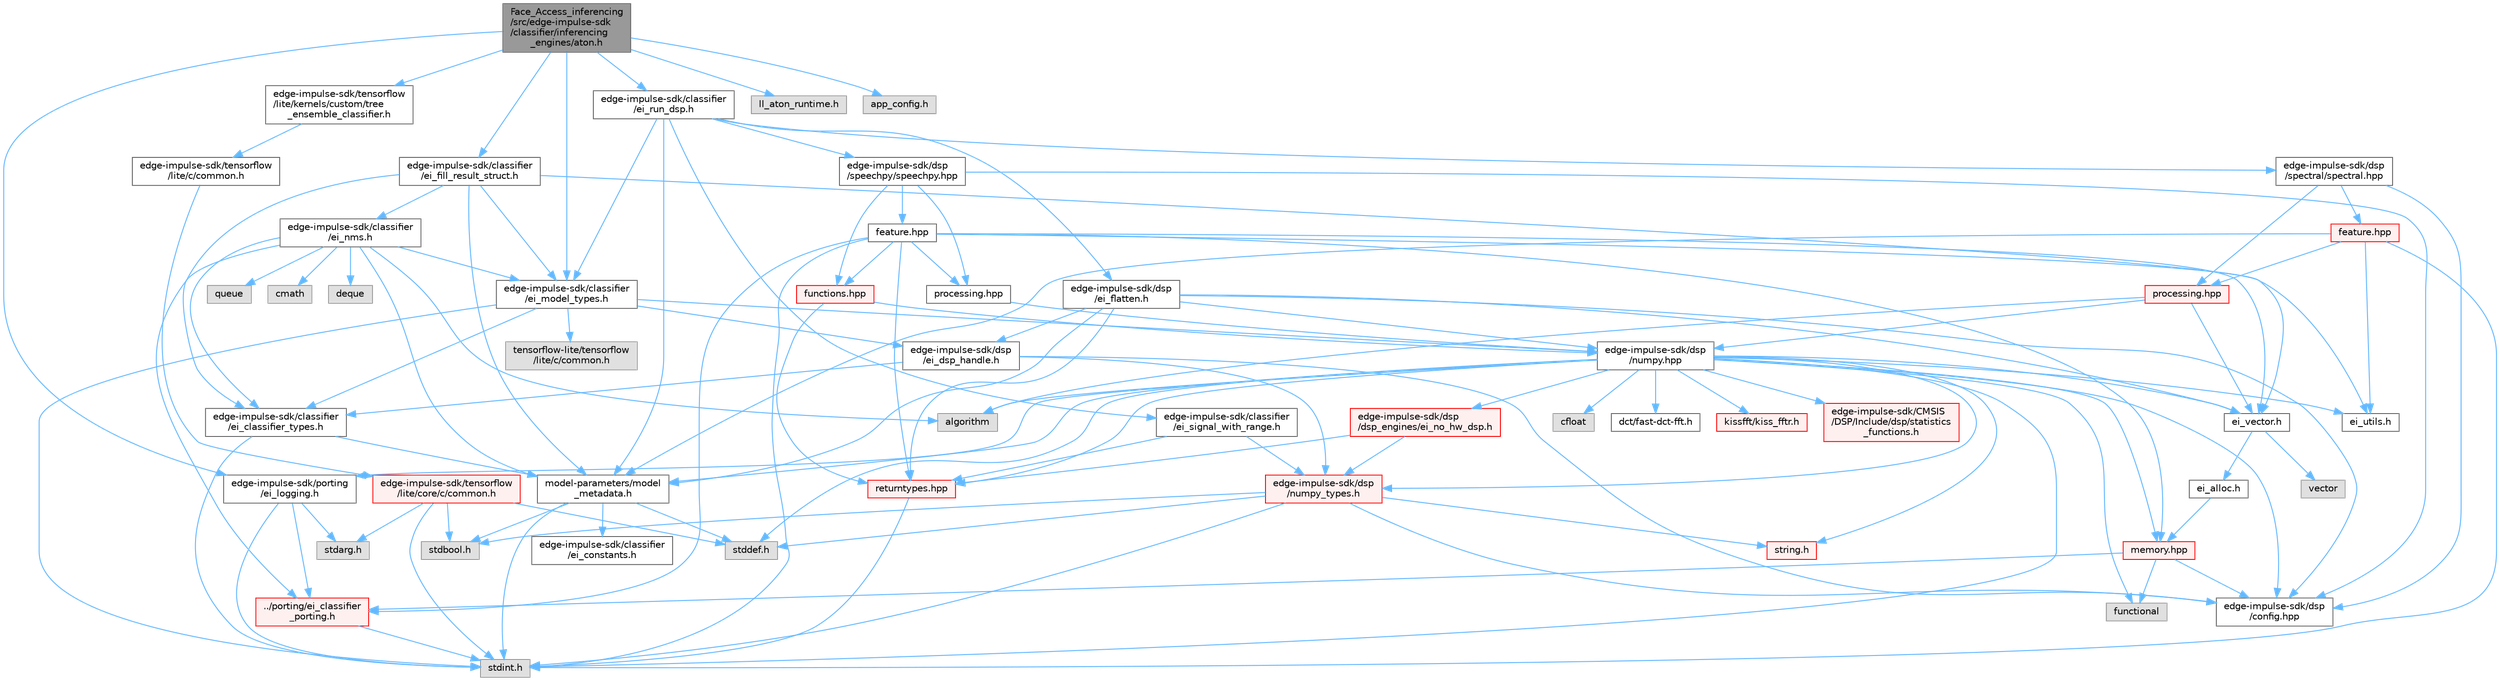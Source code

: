 digraph "Face_Access_inferencing/src/edge-impulse-sdk/classifier/inferencing_engines/aton.h"
{
 // LATEX_PDF_SIZE
  bgcolor="transparent";
  edge [fontname=Helvetica,fontsize=10,labelfontname=Helvetica,labelfontsize=10];
  node [fontname=Helvetica,fontsize=10,shape=box,height=0.2,width=0.4];
  Node1 [id="Node000001",label="Face_Access_inferencing\l/src/edge-impulse-sdk\l/classifier/inferencing\l_engines/aton.h",height=0.2,width=0.4,color="gray40", fillcolor="grey60", style="filled", fontcolor="black",tooltip=" "];
  Node1 -> Node2 [id="edge1_Node000001_Node000002",color="steelblue1",style="solid",tooltip=" "];
  Node2 [id="Node000002",label="edge-impulse-sdk/tensorflow\l/lite/kernels/custom/tree\l_ensemble_classifier.h",height=0.2,width=0.4,color="grey40", fillcolor="white", style="filled",URL="$kernels_2custom_2tree__ensemble__classifier_8h.html",tooltip=" "];
  Node2 -> Node3 [id="edge2_Node000002_Node000003",color="steelblue1",style="solid",tooltip=" "];
  Node3 [id="Node000003",label="edge-impulse-sdk/tensorflow\l/lite/c/common.h",height=0.2,width=0.4,color="grey40", fillcolor="white", style="filled",URL="$_face___access__inferencing_2src_2edge-impulse-sdk_2tensorflow_2lite_2c_2common_8h.html",tooltip=" "];
  Node3 -> Node4 [id="edge3_Node000003_Node000004",color="steelblue1",style="solid",tooltip=" "];
  Node4 [id="Node000004",label="edge-impulse-sdk/tensorflow\l/lite/core/c/common.h",height=0.2,width=0.4,color="red", fillcolor="#FFF0F0", style="filled",URL="$_face___access__inferencing_2src_2edge-impulse-sdk_2tensorflow_2lite_2core_2c_2common_8h.html",tooltip=" "];
  Node4 -> Node5 [id="edge4_Node000004_Node000005",color="steelblue1",style="solid",tooltip=" "];
  Node5 [id="Node000005",label="stdarg.h",height=0.2,width=0.4,color="grey60", fillcolor="#E0E0E0", style="filled",tooltip=" "];
  Node4 -> Node6 [id="edge5_Node000004_Node000006",color="steelblue1",style="solid",tooltip=" "];
  Node6 [id="Node000006",label="stdbool.h",height=0.2,width=0.4,color="grey60", fillcolor="#E0E0E0", style="filled",tooltip=" "];
  Node4 -> Node7 [id="edge6_Node000004_Node000007",color="steelblue1",style="solid",tooltip=" "];
  Node7 [id="Node000007",label="stddef.h",height=0.2,width=0.4,color="grey60", fillcolor="#E0E0E0", style="filled",tooltip=" "];
  Node4 -> Node8 [id="edge7_Node000004_Node000008",color="steelblue1",style="solid",tooltip=" "];
  Node8 [id="Node000008",label="stdint.h",height=0.2,width=0.4,color="grey60", fillcolor="#E0E0E0", style="filled",tooltip=" "];
  Node1 -> Node10 [id="edge8_Node000001_Node000010",color="steelblue1",style="solid",tooltip=" "];
  Node10 [id="Node000010",label="edge-impulse-sdk/classifier\l/ei_fill_result_struct.h",height=0.2,width=0.4,color="grey40", fillcolor="white", style="filled",URL="$ei__fill__result__struct_8h.html",tooltip=" "];
  Node10 -> Node11 [id="edge9_Node000010_Node000011",color="steelblue1",style="solid",tooltip=" "];
  Node11 [id="Node000011",label="model-parameters/model\l_metadata.h",height=0.2,width=0.4,color="grey40", fillcolor="white", style="filled",URL="$model__metadata_8h.html",tooltip=" "];
  Node11 -> Node8 [id="edge10_Node000011_Node000008",color="steelblue1",style="solid",tooltip=" "];
  Node11 -> Node6 [id="edge11_Node000011_Node000006",color="steelblue1",style="solid",tooltip=" "];
  Node11 -> Node7 [id="edge12_Node000011_Node000007",color="steelblue1",style="solid",tooltip=" "];
  Node11 -> Node12 [id="edge13_Node000011_Node000012",color="steelblue1",style="solid",tooltip=" "];
  Node12 [id="Node000012",label="edge-impulse-sdk/classifier\l/ei_constants.h",height=0.2,width=0.4,color="grey40", fillcolor="white", style="filled",URL="$ei__constants_8h.html",tooltip=" "];
  Node10 -> Node13 [id="edge14_Node000010_Node000013",color="steelblue1",style="solid",tooltip=" "];
  Node13 [id="Node000013",label="edge-impulse-sdk/classifier\l/ei_model_types.h",height=0.2,width=0.4,color="grey40", fillcolor="white", style="filled",URL="$ei__model__types_8h.html",tooltip=" "];
  Node13 -> Node8 [id="edge15_Node000013_Node000008",color="steelblue1",style="solid",tooltip=" "];
  Node13 -> Node14 [id="edge16_Node000013_Node000014",color="steelblue1",style="solid",tooltip=" "];
  Node14 [id="Node000014",label="edge-impulse-sdk/classifier\l/ei_classifier_types.h",height=0.2,width=0.4,color="grey40", fillcolor="white", style="filled",URL="$ei__classifier__types_8h.html",tooltip=" "];
  Node14 -> Node8 [id="edge17_Node000014_Node000008",color="steelblue1",style="solid",tooltip=" "];
  Node14 -> Node11 [id="edge18_Node000014_Node000011",color="steelblue1",style="solid",tooltip=" "];
  Node13 -> Node15 [id="edge19_Node000013_Node000015",color="steelblue1",style="solid",tooltip=" "];
  Node15 [id="Node000015",label="edge-impulse-sdk/dsp\l/ei_dsp_handle.h",height=0.2,width=0.4,color="grey40", fillcolor="white", style="filled",URL="$ei__dsp__handle_8h.html",tooltip=" "];
  Node15 -> Node16 [id="edge20_Node000015_Node000016",color="steelblue1",style="solid",tooltip=" "];
  Node16 [id="Node000016",label="edge-impulse-sdk/dsp\l/config.hpp",height=0.2,width=0.4,color="grey40", fillcolor="white", style="filled",URL="$config_8hpp.html",tooltip=" "];
  Node15 -> Node17 [id="edge21_Node000015_Node000017",color="steelblue1",style="solid",tooltip=" "];
  Node17 [id="Node000017",label="edge-impulse-sdk/dsp\l/numpy_types.h",height=0.2,width=0.4,color="red", fillcolor="#FFF0F0", style="filled",URL="$numpy__types_8h.html",tooltip=" "];
  Node17 -> Node8 [id="edge22_Node000017_Node000008",color="steelblue1",style="solid",tooltip=" "];
  Node17 -> Node6 [id="edge23_Node000017_Node000006",color="steelblue1",style="solid",tooltip=" "];
  Node17 -> Node18 [id="edge24_Node000017_Node000018",color="steelblue1",style="solid",tooltip=" "];
  Node18 [id="Node000018",label="string.h",height=0.2,width=0.4,color="red", fillcolor="#FFF0F0", style="filled",URL="$string_8h.html",tooltip=" "];
  Node17 -> Node7 [id="edge25_Node000017_Node000007",color="steelblue1",style="solid",tooltip=" "];
  Node17 -> Node16 [id="edge26_Node000017_Node000016",color="steelblue1",style="solid",tooltip=" "];
  Node15 -> Node14 [id="edge27_Node000015_Node000014",color="steelblue1",style="solid",tooltip=" "];
  Node13 -> Node38 [id="edge28_Node000013_Node000038",color="steelblue1",style="solid",tooltip=" "];
  Node38 [id="Node000038",label="edge-impulse-sdk/dsp\l/numpy.hpp",height=0.2,width=0.4,color="grey40", fillcolor="white", style="filled",URL="$numpy_8hpp.html",tooltip=" "];
  Node38 -> Node8 [id="edge29_Node000038_Node000008",color="steelblue1",style="solid",tooltip=" "];
  Node38 -> Node18 [id="edge30_Node000038_Node000018",color="steelblue1",style="solid",tooltip=" "];
  Node38 -> Node7 [id="edge31_Node000038_Node000007",color="steelblue1",style="solid",tooltip=" "];
  Node38 -> Node39 [id="edge32_Node000038_Node000039",color="steelblue1",style="solid",tooltip=" "];
  Node39 [id="Node000039",label="cfloat",height=0.2,width=0.4,color="grey60", fillcolor="#E0E0E0", style="filled",tooltip=" "];
  Node38 -> Node40 [id="edge33_Node000038_Node000040",color="steelblue1",style="solid",tooltip=" "];
  Node40 [id="Node000040",label="ei_vector.h",height=0.2,width=0.4,color="grey40", fillcolor="white", style="filled",URL="$ei__vector_8h.html",tooltip=" "];
  Node40 -> Node41 [id="edge34_Node000040_Node000041",color="steelblue1",style="solid",tooltip=" "];
  Node41 [id="Node000041",label="ei_alloc.h",height=0.2,width=0.4,color="grey40", fillcolor="white", style="filled",URL="$ei__alloc_8h.html",tooltip=" "];
  Node41 -> Node42 [id="edge35_Node000041_Node000042",color="steelblue1",style="solid",tooltip=" "];
  Node42 [id="Node000042",label="memory.hpp",height=0.2,width=0.4,color="red", fillcolor="#FFF0F0", style="filled",URL="$memory_8hpp.html",tooltip=" "];
  Node42 -> Node43 [id="edge36_Node000042_Node000043",color="steelblue1",style="solid",tooltip=" "];
  Node43 [id="Node000043",label="functional",height=0.2,width=0.4,color="grey60", fillcolor="#E0E0E0", style="filled",tooltip=" "];
  Node42 -> Node45 [id="edge37_Node000042_Node000045",color="steelblue1",style="solid",tooltip=" "];
  Node45 [id="Node000045",label="../porting/ei_classifier\l_porting.h",height=0.2,width=0.4,color="red", fillcolor="#FFF0F0", style="filled",URL="$ei__classifier__porting_8h.html",tooltip=" "];
  Node45 -> Node8 [id="edge38_Node000045_Node000008",color="steelblue1",style="solid",tooltip=" "];
  Node42 -> Node16 [id="edge39_Node000042_Node000016",color="steelblue1",style="solid",tooltip=" "];
  Node40 -> Node28 [id="edge40_Node000040_Node000028",color="steelblue1",style="solid",tooltip=" "];
  Node28 [id="Node000028",label="vector",height=0.2,width=0.4,color="grey60", fillcolor="#E0E0E0", style="filled",tooltip=" "];
  Node38 -> Node30 [id="edge41_Node000038_Node000030",color="steelblue1",style="solid",tooltip=" "];
  Node30 [id="Node000030",label="algorithm",height=0.2,width=0.4,color="grey60", fillcolor="#E0E0E0", style="filled",tooltip=" "];
  Node38 -> Node17 [id="edge42_Node000038_Node000017",color="steelblue1",style="solid",tooltip=" "];
  Node38 -> Node16 [id="edge43_Node000038_Node000016",color="steelblue1",style="solid",tooltip=" "];
  Node38 -> Node48 [id="edge44_Node000038_Node000048",color="steelblue1",style="solid",tooltip=" "];
  Node48 [id="Node000048",label="returntypes.hpp",height=0.2,width=0.4,color="red", fillcolor="#FFF0F0", style="filled",URL="$returntypes_8hpp.html",tooltip=" "];
  Node48 -> Node8 [id="edge45_Node000048_Node000008",color="steelblue1",style="solid",tooltip=" "];
  Node38 -> Node42 [id="edge46_Node000038_Node000042",color="steelblue1",style="solid",tooltip=" "];
  Node38 -> Node49 [id="edge47_Node000038_Node000049",color="steelblue1",style="solid",tooltip=" "];
  Node49 [id="Node000049",label="ei_utils.h",height=0.2,width=0.4,color="grey40", fillcolor="white", style="filled",URL="$ei__utils_8h.html",tooltip=" "];
  Node38 -> Node50 [id="edge48_Node000038_Node000050",color="steelblue1",style="solid",tooltip=" "];
  Node50 [id="Node000050",label="dct/fast-dct-fft.h",height=0.2,width=0.4,color="grey40", fillcolor="white", style="filled",URL="$fast-dct-fft_8h.html",tooltip=" "];
  Node38 -> Node51 [id="edge49_Node000038_Node000051",color="steelblue1",style="solid",tooltip=" "];
  Node51 [id="Node000051",label="kissfft/kiss_fftr.h",height=0.2,width=0.4,color="red", fillcolor="#FFF0F0", style="filled",URL="$_face___access__inferencing_2src_2edge-impulse-sdk_2dsp_2kissfft_2kiss__fftr_8h.html",tooltip=" "];
  Node38 -> Node54 [id="edge50_Node000038_Node000054",color="steelblue1",style="solid",tooltip=" "];
  Node54 [id="Node000054",label="edge-impulse-sdk/porting\l/ei_logging.h",height=0.2,width=0.4,color="grey40", fillcolor="white", style="filled",URL="$ei__logging_8h.html",tooltip=" "];
  Node54 -> Node8 [id="edge51_Node000054_Node000008",color="steelblue1",style="solid",tooltip=" "];
  Node54 -> Node5 [id="edge52_Node000054_Node000005",color="steelblue1",style="solid",tooltip=" "];
  Node54 -> Node45 [id="edge53_Node000054_Node000045",color="steelblue1",style="solid",tooltip=" "];
  Node38 -> Node11 [id="edge54_Node000038_Node000011",color="steelblue1",style="solid",tooltip=" "];
  Node38 -> Node55 [id="edge55_Node000038_Node000055",color="steelblue1",style="solid",tooltip=" "];
  Node55 [id="Node000055",label="edge-impulse-sdk/dsp\l/dsp_engines/ei_no_hw_dsp.h",height=0.2,width=0.4,color="red", fillcolor="#FFF0F0", style="filled",URL="$ei__no__hw__dsp_8h.html",tooltip=" "];
  Node55 -> Node48 [id="edge56_Node000055_Node000048",color="steelblue1",style="solid",tooltip=" "];
  Node55 -> Node17 [id="edge57_Node000055_Node000017",color="steelblue1",style="solid",tooltip=" "];
  Node38 -> Node56 [id="edge58_Node000038_Node000056",color="steelblue1",style="solid",tooltip=" "];
  Node56 [id="Node000056",label="edge-impulse-sdk/CMSIS\l/DSP/Include/dsp/statistics\l_functions.h",height=0.2,width=0.4,color="red", fillcolor="#FFF0F0", style="filled",URL="$statistics__functions_8h.html",tooltip=" "];
  Node38 -> Node43 [id="edge59_Node000038_Node000043",color="steelblue1",style="solid",tooltip=" "];
  Node13 -> Node66 [id="edge60_Node000013_Node000066",color="steelblue1",style="solid",tooltip=" "];
  Node66 [id="Node000066",label="tensorflow-lite/tensorflow\l/lite/c/common.h",height=0.2,width=0.4,color="grey60", fillcolor="#E0E0E0", style="filled",tooltip=" "];
  Node10 -> Node14 [id="edge61_Node000010_Node000014",color="steelblue1",style="solid",tooltip=" "];
  Node10 -> Node67 [id="edge62_Node000010_Node000067",color="steelblue1",style="solid",tooltip=" "];
  Node67 [id="Node000067",label="edge-impulse-sdk/classifier\l/ei_nms.h",height=0.2,width=0.4,color="grey40", fillcolor="white", style="filled",URL="$ei__nms_8h.html",tooltip=" "];
  Node67 -> Node11 [id="edge63_Node000067_Node000011",color="steelblue1",style="solid",tooltip=" "];
  Node67 -> Node13 [id="edge64_Node000067_Node000013",color="steelblue1",style="solid",tooltip=" "];
  Node67 -> Node14 [id="edge65_Node000067_Node000014",color="steelblue1",style="solid",tooltip=" "];
  Node67 -> Node45 [id="edge66_Node000067_Node000045",color="steelblue1",style="solid",tooltip=" "];
  Node67 -> Node30 [id="edge67_Node000067_Node000030",color="steelblue1",style="solid",tooltip=" "];
  Node67 -> Node68 [id="edge68_Node000067_Node000068",color="steelblue1",style="solid",tooltip=" "];
  Node68 [id="Node000068",label="cmath",height=0.2,width=0.4,color="grey60", fillcolor="#E0E0E0", style="filled",tooltip=" "];
  Node67 -> Node69 [id="edge69_Node000067_Node000069",color="steelblue1",style="solid",tooltip=" "];
  Node69 [id="Node000069",label="deque",height=0.2,width=0.4,color="grey60", fillcolor="#E0E0E0", style="filled",tooltip=" "];
  Node67 -> Node70 [id="edge70_Node000067_Node000070",color="steelblue1",style="solid",tooltip=" "];
  Node70 [id="Node000070",label="queue",height=0.2,width=0.4,color="grey60", fillcolor="#E0E0E0", style="filled",tooltip=" "];
  Node10 -> Node40 [id="edge71_Node000010_Node000040",color="steelblue1",style="solid",tooltip=" "];
  Node1 -> Node13 [id="edge72_Node000001_Node000013",color="steelblue1",style="solid",tooltip=" "];
  Node1 -> Node71 [id="edge73_Node000001_Node000071",color="steelblue1",style="solid",tooltip=" "];
  Node71 [id="Node000071",label="edge-impulse-sdk/classifier\l/ei_run_dsp.h",height=0.2,width=0.4,color="grey40", fillcolor="white", style="filled",URL="$ei__run__dsp_8h.html",tooltip=" "];
  Node71 -> Node13 [id="edge74_Node000071_Node000013",color="steelblue1",style="solid",tooltip=" "];
  Node71 -> Node72 [id="edge75_Node000071_Node000072",color="steelblue1",style="solid",tooltip=" "];
  Node72 [id="Node000072",label="edge-impulse-sdk/dsp\l/spectral/spectral.hpp",height=0.2,width=0.4,color="grey40", fillcolor="white", style="filled",URL="$spectral_8hpp.html",tooltip=" "];
  Node72 -> Node16 [id="edge76_Node000072_Node000016",color="steelblue1",style="solid",tooltip=" "];
  Node72 -> Node73 [id="edge77_Node000072_Node000073",color="steelblue1",style="solid",tooltip=" "];
  Node73 [id="Node000073",label="processing.hpp",height=0.2,width=0.4,color="red", fillcolor="#FFF0F0", style="filled",URL="$spectral_2processing_8hpp.html",tooltip=" "];
  Node73 -> Node40 [id="edge78_Node000073_Node000040",color="steelblue1",style="solid",tooltip=" "];
  Node73 -> Node30 [id="edge79_Node000073_Node000030",color="steelblue1",style="solid",tooltip=" "];
  Node73 -> Node38 [id="edge80_Node000073_Node000038",color="steelblue1",style="solid",tooltip=" "];
  Node72 -> Node75 [id="edge81_Node000072_Node000075",color="steelblue1",style="solid",tooltip=" "];
  Node75 [id="Node000075",label="feature.hpp",height=0.2,width=0.4,color="red", fillcolor="#FFF0F0", style="filled",URL="$spectral_2feature_8hpp.html",tooltip=" "];
  Node75 -> Node8 [id="edge82_Node000075_Node000008",color="steelblue1",style="solid",tooltip=" "];
  Node75 -> Node73 [id="edge83_Node000075_Node000073",color="steelblue1",style="solid",tooltip=" "];
  Node75 -> Node49 [id="edge84_Node000075_Node000049",color="steelblue1",style="solid",tooltip=" "];
  Node75 -> Node11 [id="edge85_Node000075_Node000011",color="steelblue1",style="solid",tooltip=" "];
  Node71 -> Node80 [id="edge86_Node000071_Node000080",color="steelblue1",style="solid",tooltip=" "];
  Node80 [id="Node000080",label="edge-impulse-sdk/dsp\l/speechpy/speechpy.hpp",height=0.2,width=0.4,color="grey40", fillcolor="white", style="filled",URL="$speechpy_8hpp.html",tooltip=" "];
  Node80 -> Node16 [id="edge87_Node000080_Node000016",color="steelblue1",style="solid",tooltip=" "];
  Node80 -> Node81 [id="edge88_Node000080_Node000081",color="steelblue1",style="solid",tooltip=" "];
  Node81 [id="Node000081",label="feature.hpp",height=0.2,width=0.4,color="grey40", fillcolor="white", style="filled",URL="$speechpy_2feature_8hpp.html",tooltip=" "];
  Node81 -> Node8 [id="edge89_Node000081_Node000008",color="steelblue1",style="solid",tooltip=" "];
  Node81 -> Node45 [id="edge90_Node000081_Node000045",color="steelblue1",style="solid",tooltip=" "];
  Node81 -> Node49 [id="edge91_Node000081_Node000049",color="steelblue1",style="solid",tooltip=" "];
  Node81 -> Node82 [id="edge92_Node000081_Node000082",color="steelblue1",style="solid",tooltip=" "];
  Node82 [id="Node000082",label="functions.hpp",height=0.2,width=0.4,color="red", fillcolor="#FFF0F0", style="filled",URL="$functions_8hpp.html",tooltip=" "];
  Node82 -> Node38 [id="edge93_Node000082_Node000038",color="steelblue1",style="solid",tooltip=" "];
  Node82 -> Node48 [id="edge94_Node000082_Node000048",color="steelblue1",style="solid",tooltip=" "];
  Node81 -> Node83 [id="edge95_Node000081_Node000083",color="steelblue1",style="solid",tooltip=" "];
  Node83 [id="Node000083",label="processing.hpp",height=0.2,width=0.4,color="grey40", fillcolor="white", style="filled",URL="$speechpy_2processing_8hpp.html",tooltip=" "];
  Node83 -> Node38 [id="edge96_Node000083_Node000038",color="steelblue1",style="solid",tooltip=" "];
  Node81 -> Node42 [id="edge97_Node000081_Node000042",color="steelblue1",style="solid",tooltip=" "];
  Node81 -> Node48 [id="edge98_Node000081_Node000048",color="steelblue1",style="solid",tooltip=" "];
  Node81 -> Node40 [id="edge99_Node000081_Node000040",color="steelblue1",style="solid",tooltip=" "];
  Node80 -> Node82 [id="edge100_Node000080_Node000082",color="steelblue1",style="solid",tooltip=" "];
  Node80 -> Node83 [id="edge101_Node000080_Node000083",color="steelblue1",style="solid",tooltip=" "];
  Node71 -> Node84 [id="edge102_Node000071_Node000084",color="steelblue1",style="solid",tooltip=" "];
  Node84 [id="Node000084",label="edge-impulse-sdk/classifier\l/ei_signal_with_range.h",height=0.2,width=0.4,color="grey40", fillcolor="white", style="filled",URL="$ei__signal__with__range_8h.html",tooltip=" "];
  Node84 -> Node17 [id="edge103_Node000084_Node000017",color="steelblue1",style="solid",tooltip=" "];
  Node84 -> Node48 [id="edge104_Node000084_Node000048",color="steelblue1",style="solid",tooltip=" "];
  Node71 -> Node85 [id="edge105_Node000071_Node000085",color="steelblue1",style="solid",tooltip=" "];
  Node85 [id="Node000085",label="edge-impulse-sdk/dsp\l/ei_flatten.h",height=0.2,width=0.4,color="grey40", fillcolor="white", style="filled",URL="$ei__flatten_8h.html",tooltip=" "];
  Node85 -> Node40 [id="edge106_Node000085_Node000040",color="steelblue1",style="solid",tooltip=" "];
  Node85 -> Node48 [id="edge107_Node000085_Node000048",color="steelblue1",style="solid",tooltip=" "];
  Node85 -> Node15 [id="edge108_Node000085_Node000015",color="steelblue1",style="solid",tooltip=" "];
  Node85 -> Node11 [id="edge109_Node000085_Node000011",color="steelblue1",style="solid",tooltip=" "];
  Node85 -> Node38 [id="edge110_Node000085_Node000038",color="steelblue1",style="solid",tooltip=" "];
  Node85 -> Node16 [id="edge111_Node000085_Node000016",color="steelblue1",style="solid",tooltip=" "];
  Node71 -> Node11 [id="edge112_Node000071_Node000011",color="steelblue1",style="solid",tooltip=" "];
  Node1 -> Node54 [id="edge113_Node000001_Node000054",color="steelblue1",style="solid",tooltip=" "];
  Node1 -> Node86 [id="edge114_Node000001_Node000086",color="steelblue1",style="solid",tooltip=" "];
  Node86 [id="Node000086",label="ll_aton_runtime.h",height=0.2,width=0.4,color="grey60", fillcolor="#E0E0E0", style="filled",tooltip=" "];
  Node1 -> Node87 [id="edge115_Node000001_Node000087",color="steelblue1",style="solid",tooltip=" "];
  Node87 [id="Node000087",label="app_config.h",height=0.2,width=0.4,color="grey60", fillcolor="#E0E0E0", style="filled",tooltip=" "];
}
